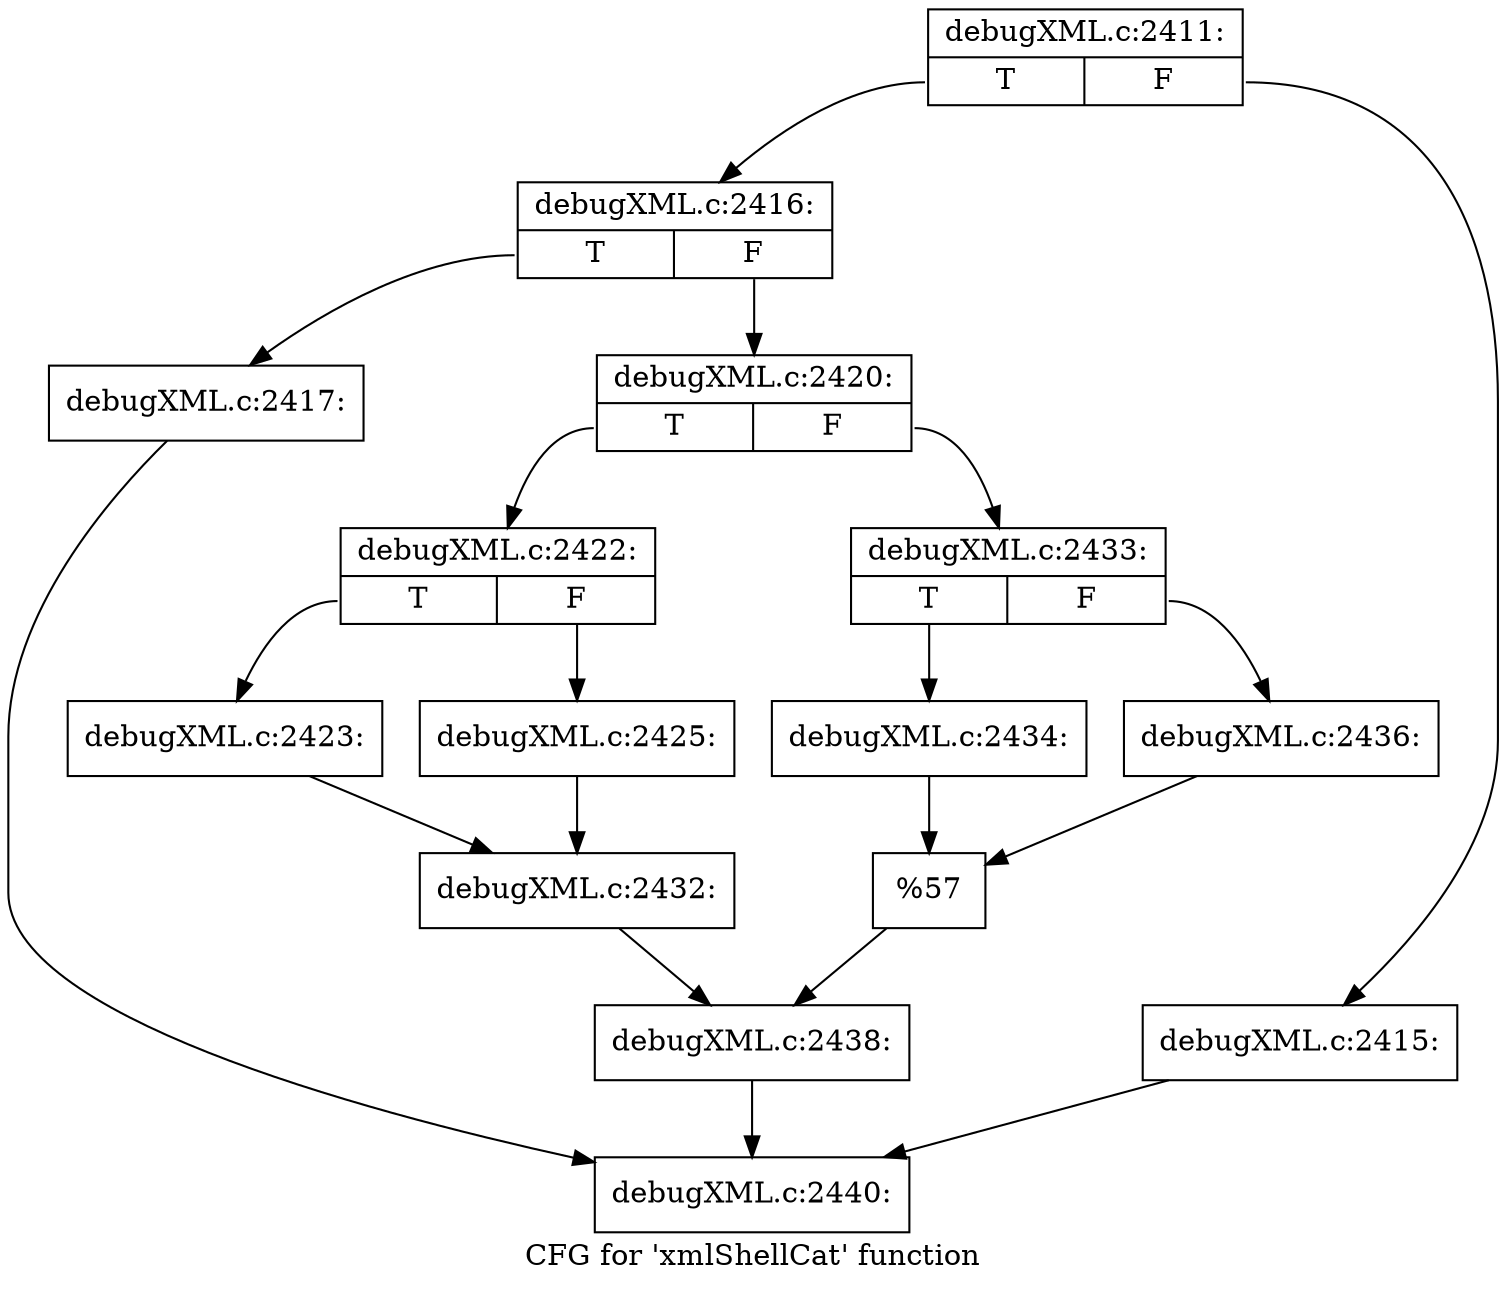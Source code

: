 digraph "CFG for 'xmlShellCat' function" {
	label="CFG for 'xmlShellCat' function";

	Node0x49ac920 [shape=record,label="{debugXML.c:2411:|{<s0>T|<s1>F}}"];
	Node0x49ac920:s0 -> Node0x49b63d0;
	Node0x49ac920:s1 -> Node0x49b6380;
	Node0x49b6380 [shape=record,label="{debugXML.c:2415:}"];
	Node0x49b6380 -> Node0x4929d00;
	Node0x49b63d0 [shape=record,label="{debugXML.c:2416:|{<s0>T|<s1>F}}"];
	Node0x49b63d0:s0 -> Node0x49b6800;
	Node0x49b63d0:s1 -> Node0x49b6850;
	Node0x49b6800 [shape=record,label="{debugXML.c:2417:}"];
	Node0x49b6800 -> Node0x4929d00;
	Node0x49b6850 [shape=record,label="{debugXML.c:2420:|{<s0>T|<s1>F}}"];
	Node0x49b6850:s0 -> Node0x49b7070;
	Node0x49b6850:s1 -> Node0x49b7110;
	Node0x49b7070 [shape=record,label="{debugXML.c:2422:|{<s0>T|<s1>F}}"];
	Node0x49b7070:s0 -> Node0x49b7730;
	Node0x49b7070:s1 -> Node0x49b77d0;
	Node0x49b7730 [shape=record,label="{debugXML.c:2423:}"];
	Node0x49b7730 -> Node0x49b7780;
	Node0x49b77d0 [shape=record,label="{debugXML.c:2425:}"];
	Node0x49b77d0 -> Node0x49b7780;
	Node0x49b7780 [shape=record,label="{debugXML.c:2432:}"];
	Node0x49b7780 -> Node0x49b70c0;
	Node0x49b7110 [shape=record,label="{debugXML.c:2433:|{<s0>T|<s1>F}}"];
	Node0x49b7110:s0 -> Node0x49b89f0;
	Node0x49b7110:s1 -> Node0x49ba150;
	Node0x49b89f0 [shape=record,label="{debugXML.c:2434:}"];
	Node0x49b89f0 -> Node0x49b8d20;
	Node0x49ba150 [shape=record,label="{debugXML.c:2436:}"];
	Node0x49ba150 -> Node0x49b8d20;
	Node0x49b8d20 [shape=record,label="{%57}"];
	Node0x49b8d20 -> Node0x49b70c0;
	Node0x49b70c0 [shape=record,label="{debugXML.c:2438:}"];
	Node0x49b70c0 -> Node0x4929d00;
	Node0x4929d00 [shape=record,label="{debugXML.c:2440:}"];
}
